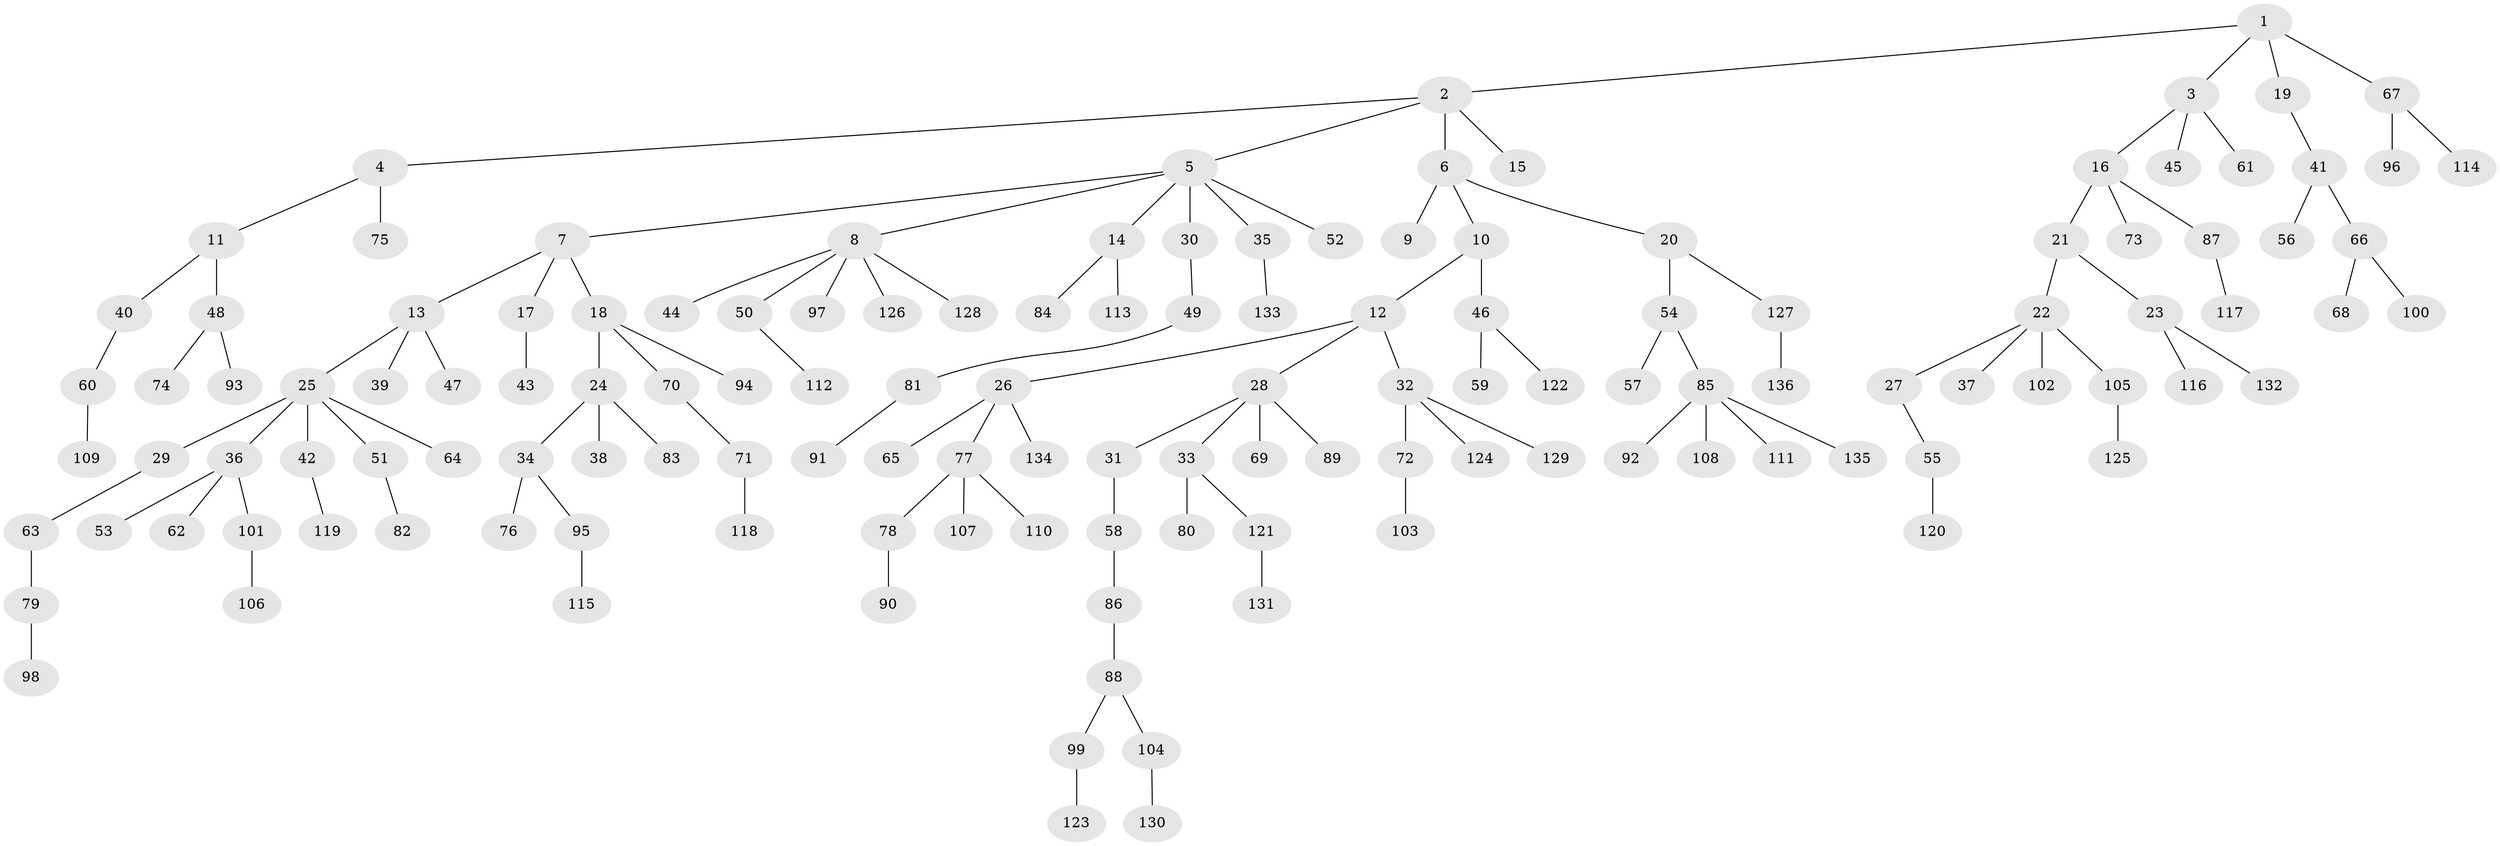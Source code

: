 // coarse degree distribution, {4: 0.06741573033707865, 3: 0.1348314606741573, 2: 0.1348314606741573, 11: 0.011235955056179775, 5: 0.02247191011235955, 1: 0.5955056179775281, 6: 0.033707865168539325}
// Generated by graph-tools (version 1.1) at 2025/52/02/27/25 19:52:13]
// undirected, 136 vertices, 135 edges
graph export_dot {
graph [start="1"]
  node [color=gray90,style=filled];
  1;
  2;
  3;
  4;
  5;
  6;
  7;
  8;
  9;
  10;
  11;
  12;
  13;
  14;
  15;
  16;
  17;
  18;
  19;
  20;
  21;
  22;
  23;
  24;
  25;
  26;
  27;
  28;
  29;
  30;
  31;
  32;
  33;
  34;
  35;
  36;
  37;
  38;
  39;
  40;
  41;
  42;
  43;
  44;
  45;
  46;
  47;
  48;
  49;
  50;
  51;
  52;
  53;
  54;
  55;
  56;
  57;
  58;
  59;
  60;
  61;
  62;
  63;
  64;
  65;
  66;
  67;
  68;
  69;
  70;
  71;
  72;
  73;
  74;
  75;
  76;
  77;
  78;
  79;
  80;
  81;
  82;
  83;
  84;
  85;
  86;
  87;
  88;
  89;
  90;
  91;
  92;
  93;
  94;
  95;
  96;
  97;
  98;
  99;
  100;
  101;
  102;
  103;
  104;
  105;
  106;
  107;
  108;
  109;
  110;
  111;
  112;
  113;
  114;
  115;
  116;
  117;
  118;
  119;
  120;
  121;
  122;
  123;
  124;
  125;
  126;
  127;
  128;
  129;
  130;
  131;
  132;
  133;
  134;
  135;
  136;
  1 -- 2;
  1 -- 3;
  1 -- 19;
  1 -- 67;
  2 -- 4;
  2 -- 5;
  2 -- 6;
  2 -- 15;
  3 -- 16;
  3 -- 45;
  3 -- 61;
  4 -- 11;
  4 -- 75;
  5 -- 7;
  5 -- 8;
  5 -- 14;
  5 -- 30;
  5 -- 35;
  5 -- 52;
  6 -- 9;
  6 -- 10;
  6 -- 20;
  7 -- 13;
  7 -- 17;
  7 -- 18;
  8 -- 44;
  8 -- 50;
  8 -- 97;
  8 -- 126;
  8 -- 128;
  10 -- 12;
  10 -- 46;
  11 -- 40;
  11 -- 48;
  12 -- 26;
  12 -- 28;
  12 -- 32;
  13 -- 25;
  13 -- 39;
  13 -- 47;
  14 -- 84;
  14 -- 113;
  16 -- 21;
  16 -- 73;
  16 -- 87;
  17 -- 43;
  18 -- 24;
  18 -- 70;
  18 -- 94;
  19 -- 41;
  20 -- 54;
  20 -- 127;
  21 -- 22;
  21 -- 23;
  22 -- 27;
  22 -- 37;
  22 -- 102;
  22 -- 105;
  23 -- 116;
  23 -- 132;
  24 -- 34;
  24 -- 38;
  24 -- 83;
  25 -- 29;
  25 -- 36;
  25 -- 42;
  25 -- 51;
  25 -- 64;
  26 -- 65;
  26 -- 77;
  26 -- 134;
  27 -- 55;
  28 -- 31;
  28 -- 33;
  28 -- 69;
  28 -- 89;
  29 -- 63;
  30 -- 49;
  31 -- 58;
  32 -- 72;
  32 -- 124;
  32 -- 129;
  33 -- 80;
  33 -- 121;
  34 -- 76;
  34 -- 95;
  35 -- 133;
  36 -- 53;
  36 -- 62;
  36 -- 101;
  40 -- 60;
  41 -- 56;
  41 -- 66;
  42 -- 119;
  46 -- 59;
  46 -- 122;
  48 -- 74;
  48 -- 93;
  49 -- 81;
  50 -- 112;
  51 -- 82;
  54 -- 57;
  54 -- 85;
  55 -- 120;
  58 -- 86;
  60 -- 109;
  63 -- 79;
  66 -- 68;
  66 -- 100;
  67 -- 96;
  67 -- 114;
  70 -- 71;
  71 -- 118;
  72 -- 103;
  77 -- 78;
  77 -- 107;
  77 -- 110;
  78 -- 90;
  79 -- 98;
  81 -- 91;
  85 -- 92;
  85 -- 108;
  85 -- 111;
  85 -- 135;
  86 -- 88;
  87 -- 117;
  88 -- 99;
  88 -- 104;
  95 -- 115;
  99 -- 123;
  101 -- 106;
  104 -- 130;
  105 -- 125;
  121 -- 131;
  127 -- 136;
}
